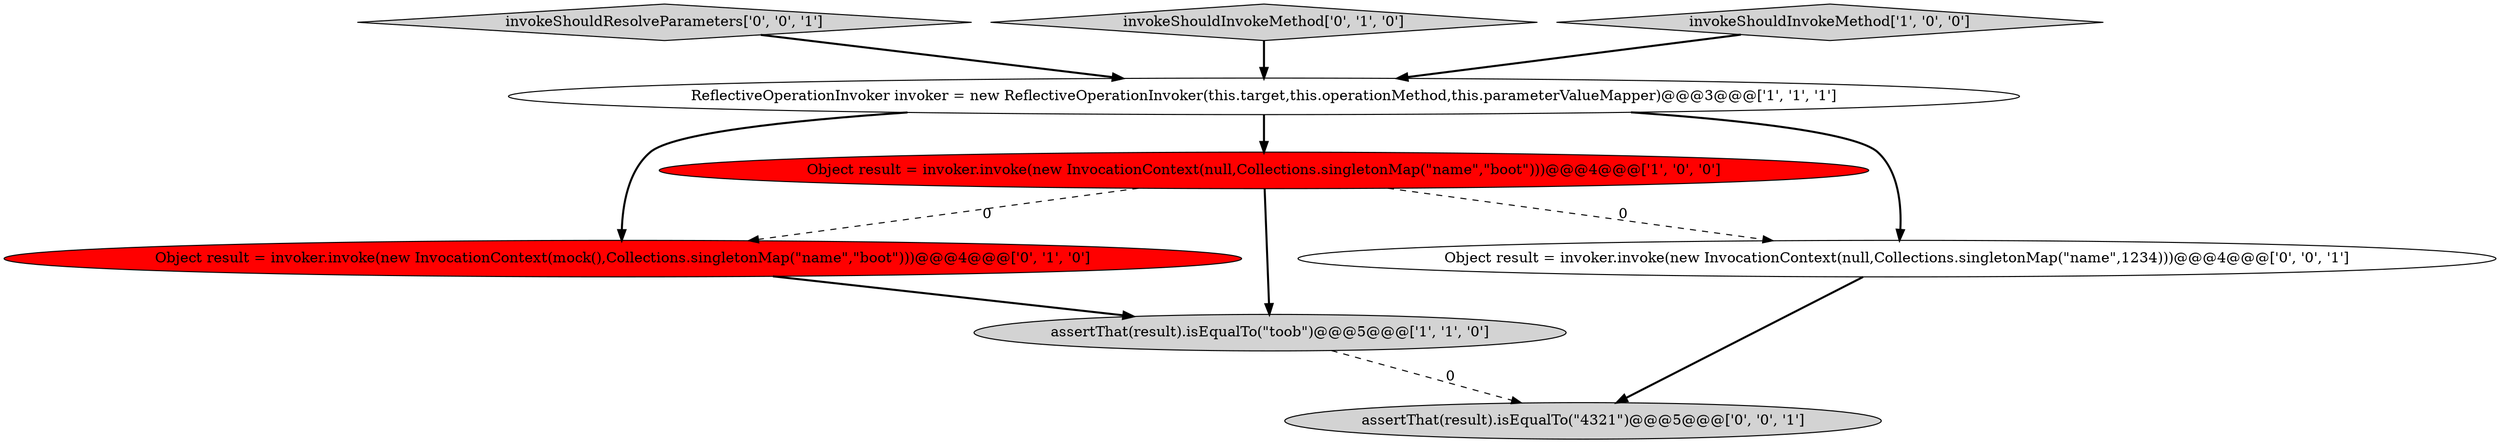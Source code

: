 digraph {
2 [style = filled, label = "ReflectiveOperationInvoker invoker = new ReflectiveOperationInvoker(this.target,this.operationMethod,this.parameterValueMapper)@@@3@@@['1', '1', '1']", fillcolor = white, shape = ellipse image = "AAA0AAABBB1BBB"];
3 [style = filled, label = "assertThat(result).isEqualTo(\"toob\")@@@5@@@['1', '1', '0']", fillcolor = lightgray, shape = ellipse image = "AAA0AAABBB1BBB"];
7 [style = filled, label = "invokeShouldResolveParameters['0', '0', '1']", fillcolor = lightgray, shape = diamond image = "AAA0AAABBB3BBB"];
8 [style = filled, label = "assertThat(result).isEqualTo(\"4321\")@@@5@@@['0', '0', '1']", fillcolor = lightgray, shape = ellipse image = "AAA0AAABBB3BBB"];
5 [style = filled, label = "invokeShouldInvokeMethod['0', '1', '0']", fillcolor = lightgray, shape = diamond image = "AAA0AAABBB2BBB"];
1 [style = filled, label = "Object result = invoker.invoke(new InvocationContext(null,Collections.singletonMap(\"name\",\"boot\")))@@@4@@@['1', '0', '0']", fillcolor = red, shape = ellipse image = "AAA1AAABBB1BBB"];
6 [style = filled, label = "Object result = invoker.invoke(new InvocationContext(null,Collections.singletonMap(\"name\",1234)))@@@4@@@['0', '0', '1']", fillcolor = white, shape = ellipse image = "AAA0AAABBB3BBB"];
0 [style = filled, label = "invokeShouldInvokeMethod['1', '0', '0']", fillcolor = lightgray, shape = diamond image = "AAA0AAABBB1BBB"];
4 [style = filled, label = "Object result = invoker.invoke(new InvocationContext(mock(),Collections.singletonMap(\"name\",\"boot\")))@@@4@@@['0', '1', '0']", fillcolor = red, shape = ellipse image = "AAA1AAABBB2BBB"];
1->3 [style = bold, label=""];
1->4 [style = dashed, label="0"];
3->8 [style = dashed, label="0"];
4->3 [style = bold, label=""];
5->2 [style = bold, label=""];
2->4 [style = bold, label=""];
7->2 [style = bold, label=""];
2->6 [style = bold, label=""];
2->1 [style = bold, label=""];
1->6 [style = dashed, label="0"];
6->8 [style = bold, label=""];
0->2 [style = bold, label=""];
}
